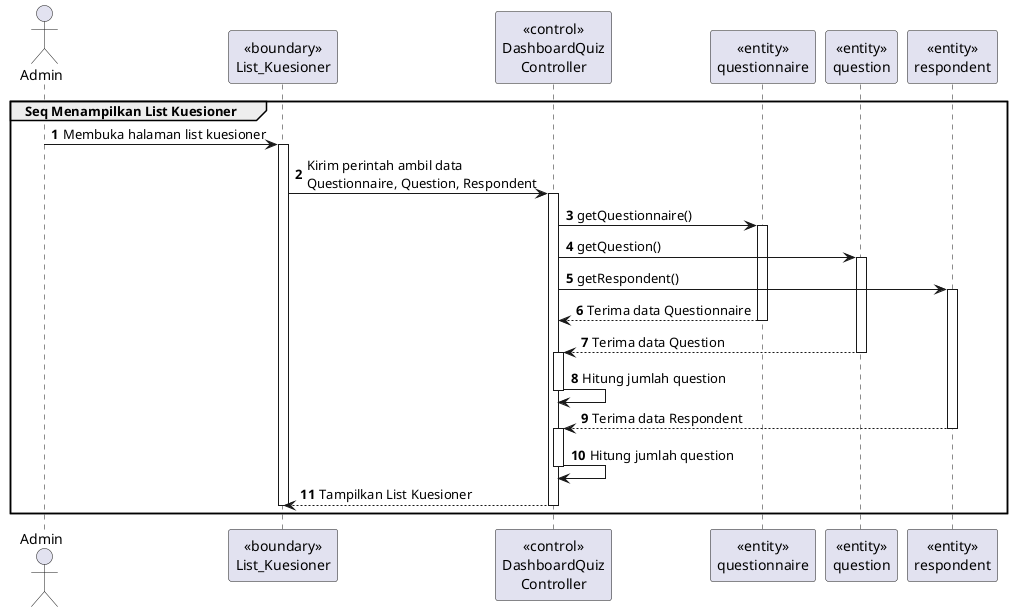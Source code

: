 @startuml tampilListKuesioner 2
autonumber
    actor Admin 
    participant "<<boundary>>\nList_Kuesioner" as list
    participant "<<control>>\nDashboardQuiz\nController" as dqcontrol
    participant "<<entity>>\nquestionnaire" as questioner
    participant "<<entity>>\nquestion" as question
    participant "<<entity>>\nrespondent" as respondent


    group Seq Menampilkan List Kuesioner
        Admin->list:Membuka halaman list kuesioner
        activate list
            list-> dqcontrol: Kirim perintah ambil data \nQuestionnaire, Question, Respondent
            activate dqcontrol
                dqcontrol-> questioner: getQuestionnaire()
                activate questioner
                    dqcontrol-> question:  getQuestion()
                activate question
                    dqcontrol-> respondent: getRespondent()
                activate respondent
                    questioner--> dqcontrol: Terima data Questionnaire
                deactivate questioner
                    question--> dqcontrol: Terima data Question
                deactivate question
                activate dqcontrol
                    dqcontrol ->dqcontrol: Hitung jumlah question
                deactivate dqcontrol
                    respondent--> dqcontrol: Terima data Respondent 
                deactivate respondent
                activate dqcontrol
                    dqcontrol ->dqcontrol: Hitung jumlah question
                deactivate dqcontrol
                dqcontrol--> list: Tampilkan List Kuesioner
            deactivate dqcontrol
        deactivate list
    end
@enduml
```